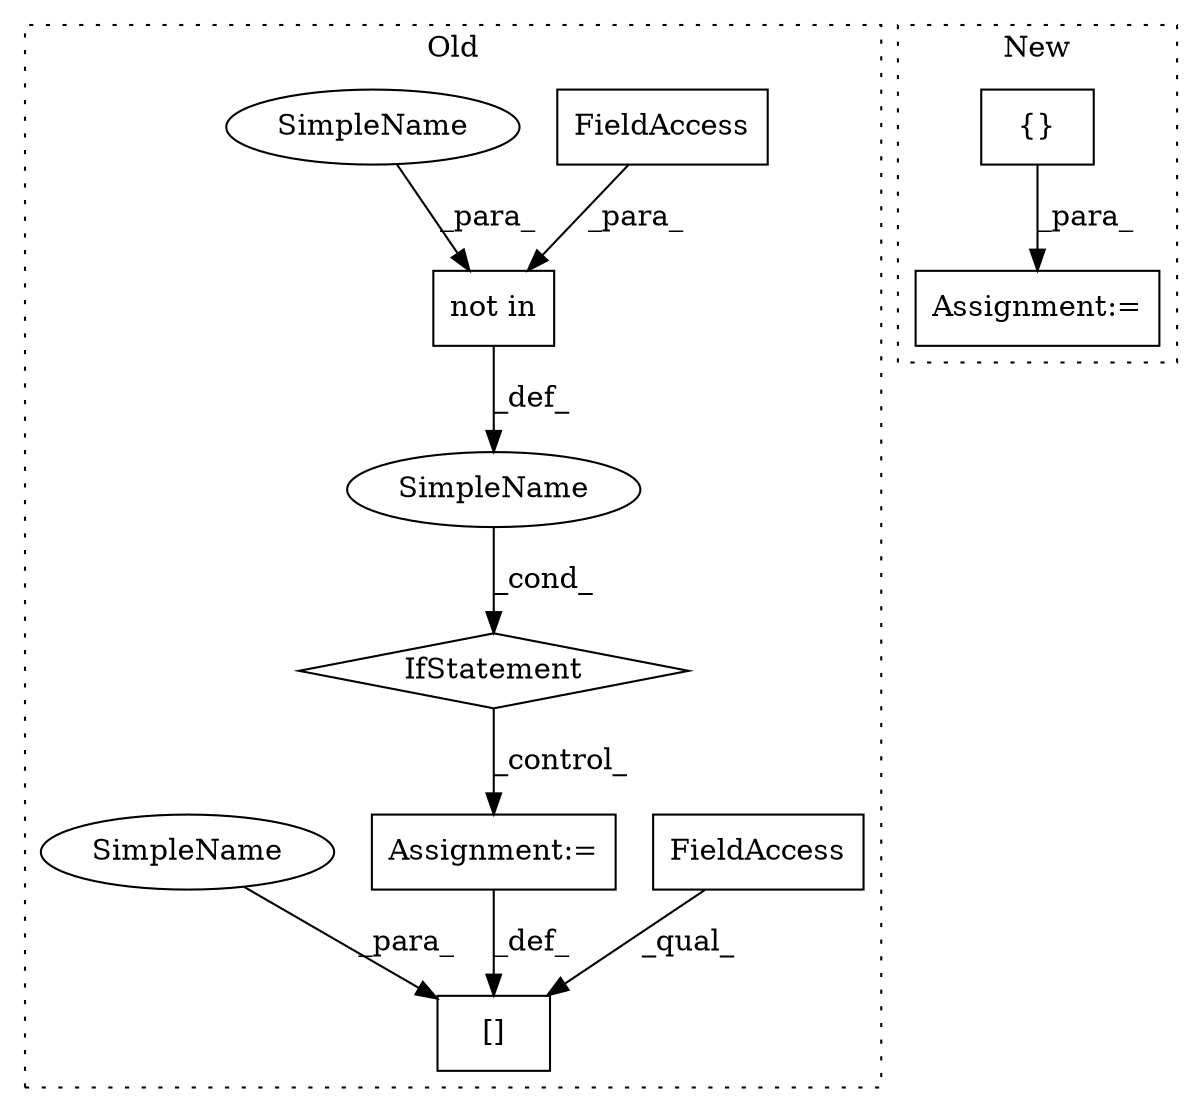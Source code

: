 digraph G {
subgraph cluster0 {
1 [label="not in" a="108" s="7497" l="36" shape="box"];
3 [label="IfStatement" a="25" s="7489,7533" l="8,2" shape="diamond"];
5 [label="Assignment:=" a="7" s="7573" l="1" shape="box"];
6 [label="SimpleName" a="42" s="" l="" shape="ellipse"];
7 [label="[]" a="2" s="7543,7572" l="24,1" shape="box"];
8 [label="FieldAccess" a="22" s="7510" l="23" shape="box"];
9 [label="FieldAccess" a="22" s="7543" l="23" shape="box"];
10 [label="SimpleName" a="42" s="7497" l="5" shape="ellipse"];
11 [label="SimpleName" a="42" s="7567" l="5" shape="ellipse"];
label = "Old";
style="dotted";
}
subgraph cluster1 {
2 [label="{}" a="4" s="7596" l="2" shape="box"];
4 [label="Assignment:=" a="7" s="7550" l="1" shape="box"];
label = "New";
style="dotted";
}
1 -> 6 [label="_def_"];
2 -> 4 [label="_para_"];
3 -> 5 [label="_control_"];
5 -> 7 [label="_def_"];
6 -> 3 [label="_cond_"];
8 -> 1 [label="_para_"];
9 -> 7 [label="_qual_"];
10 -> 1 [label="_para_"];
11 -> 7 [label="_para_"];
}
